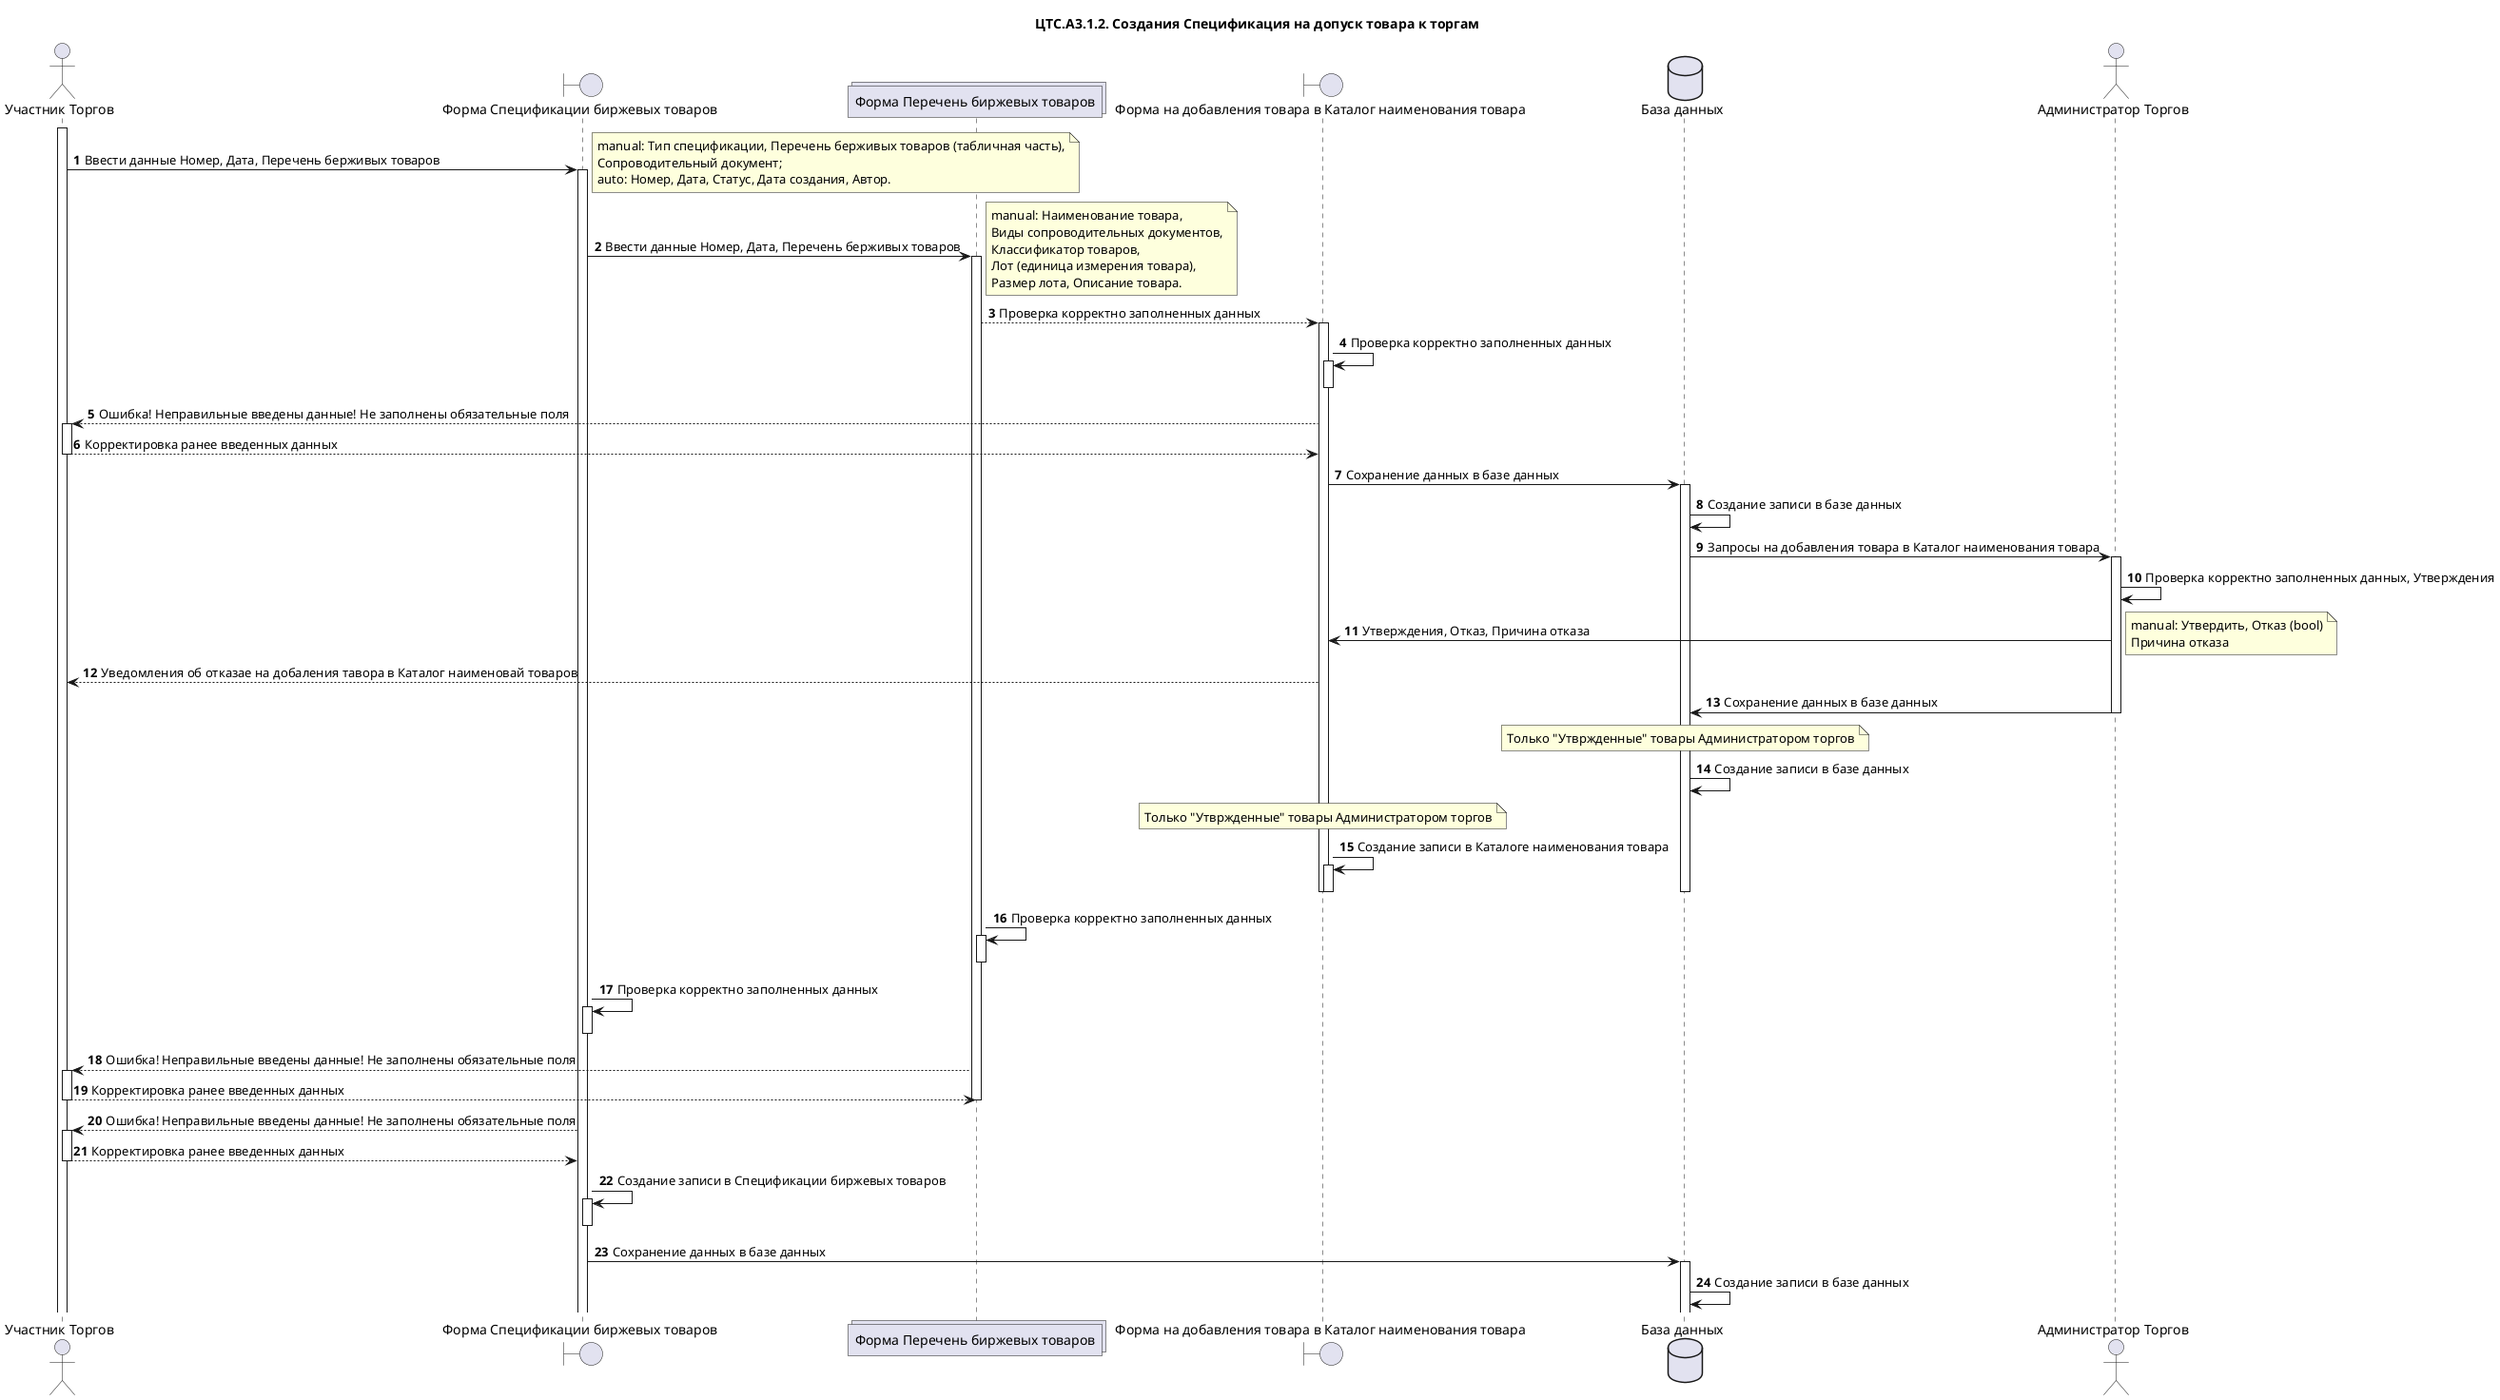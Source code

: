 @startuml "ЦТС.А3.1 Допуск товара к торгам"
title "ЦТС.А3.1.2. Создания Спецификация на допуск товара к торгам"
actor "Участник Торгов" as User
boundary "Форма Спецификации биржевых товаров" as Specifications
collections "Форма Перечень биржевых товаров" as SpecificationCommodities
boundary "Форма на добавления товара в Каталог наименования товара" as CommoditiesNames
database "База данных" as Database
actor "Администратор Торгов" as User_CTS

autonumber
activate User
User -> Specifications: Ввести данные Номер, Дата, Перечень берживых товаров
note right
    manual: Тип спецификации, Перечень берживых товаров (табличная часть),
    Сопроводительный документ;
    auto: Номер, Дата, Статус, Дата создания, Автор.
end note
/'Форма Спецификации биржевых товаров'/
activate Specifications
Specifications -> SpecificationCommodities : Ввести данные Номер, Дата, Перечень берживых товаров
note right
    manual: Наименование товара, 
    Виды сопроводительных документов,
    Классификатор товаров, 
    Лот (единица измерения товара),
    Размер лота, Описание товара.
end note
/'Перечень биржевых товаров'/
activate SpecificationCommodities
SpecificationCommodities --> CommoditiesNames: Проверка корректно заполненных данных
    /'Форма на добавления товара в Каталог наименования товара'/
    activate CommoditiesNames
    /'Проверка корректно заполненных данных Каталог наименования товара->Участник Торгов'/
    CommoditiesNames -> CommoditiesNames: Проверка корректно заполненных данных
    activate CommoditiesNames
    deactivate CommoditiesNames
    CommoditiesNames --> User: Ошибка! Неправильные введены данные! Не заполнены обязательные поля
    activate User
    /'Ошибка и т.д. в Каталог наименования товара->Участник Торгов'/
    User-->CommoditiesNames: Корректировка ранее введенных данных
    deactivate User 
    CommoditiesNames->Database: Сохранение данных в базе данных
    activate Database
        Database->Database: Создание записи в базе данных
        Database->User_CTS: Запросы на добавления товара в Каталог наименования товара 
        /'Администратор Торгов'/
        activate User_CTS
        User_CTS->User_CTS: Проверка корректно заполненных данных, Утверждения 
        User_CTS->CommoditiesNames: Утверждения, Отказ, Причина отказа
        note right
            manual: Утвердить, Отказ (bool)
            Причина отказа
        end note
        CommoditiesNames-->User: Уведомления об отказае на добаления тавора в Каталог наименовай товаров
        User_CTS->Database: Сохранение данных в базе данных    
        note over Database: Только "Утвржденные" товары Администратором торгов       
        deactivate User_CTS
        Database->Database: Создание записи в базе данных 
        note over CommoditiesNames : Только "Утвржденные" товары Администратором торгов     
        CommoditiesNames->CommoditiesNames: Cоздание записи в Каталоге наименования товара
        activate CommoditiesNames  
        deactivate CommoditiesNames  
        deactivate Database    
    deactivate CommoditiesNames
/'Ошибка и т.д. в Каталог наименования товара->Спецификации биржевых товаров'/
SpecificationCommodities -> SpecificationCommodities: Проверка корректно заполненных данных
activate SpecificationCommodities
deactivate SpecificationCommodities
/'Проверка корректно заполненных данных Спецификации биржевых товаров->Участник Торгов'/
Specifications -> Specifications: Проверка корректно заполненных данных
activate Specifications
deactivate Specifications
/'Ошибка и т.д. в Перечень биржевых товаров->Участник Торгов'/
SpecificationCommodities --> User: Ошибка! Неправильные введены данные! Не заполнены обязательные поля
activate User
/'Корректировка ранее введенных данных Участник Торгов->Спецификации биржевых товаров'/
User-->SpecificationCommodities: Корректировка ранее введенных данных
deactivate User
deactivate SpecificationCommodities
/'Ошибка и т.д. в Спецификации биржевых товаров->Участник Торгов'/
Specifications --> User: Ошибка! Неправильные введены данные! Не заполнены обязательные поля
activate User
/'Корректировка ранее введенных данных Участник Торгов->Спецификации биржевых товаров'/
User-->Specifications: Корректировка ранее введенных данных
deactivate User
/'Cоздание записи в Спецификации биржевых товаров'/
Specifications->Specifications: Cоздание записи в Спецификации биржевых товаров
activate Specifications
deactivate Specifications
/'Сохранение данных в базе данных'/
Specifications ->Database: Сохранение данных в базе данных
activate Database
Database->Database: Создание записи в базе данных
@enduml